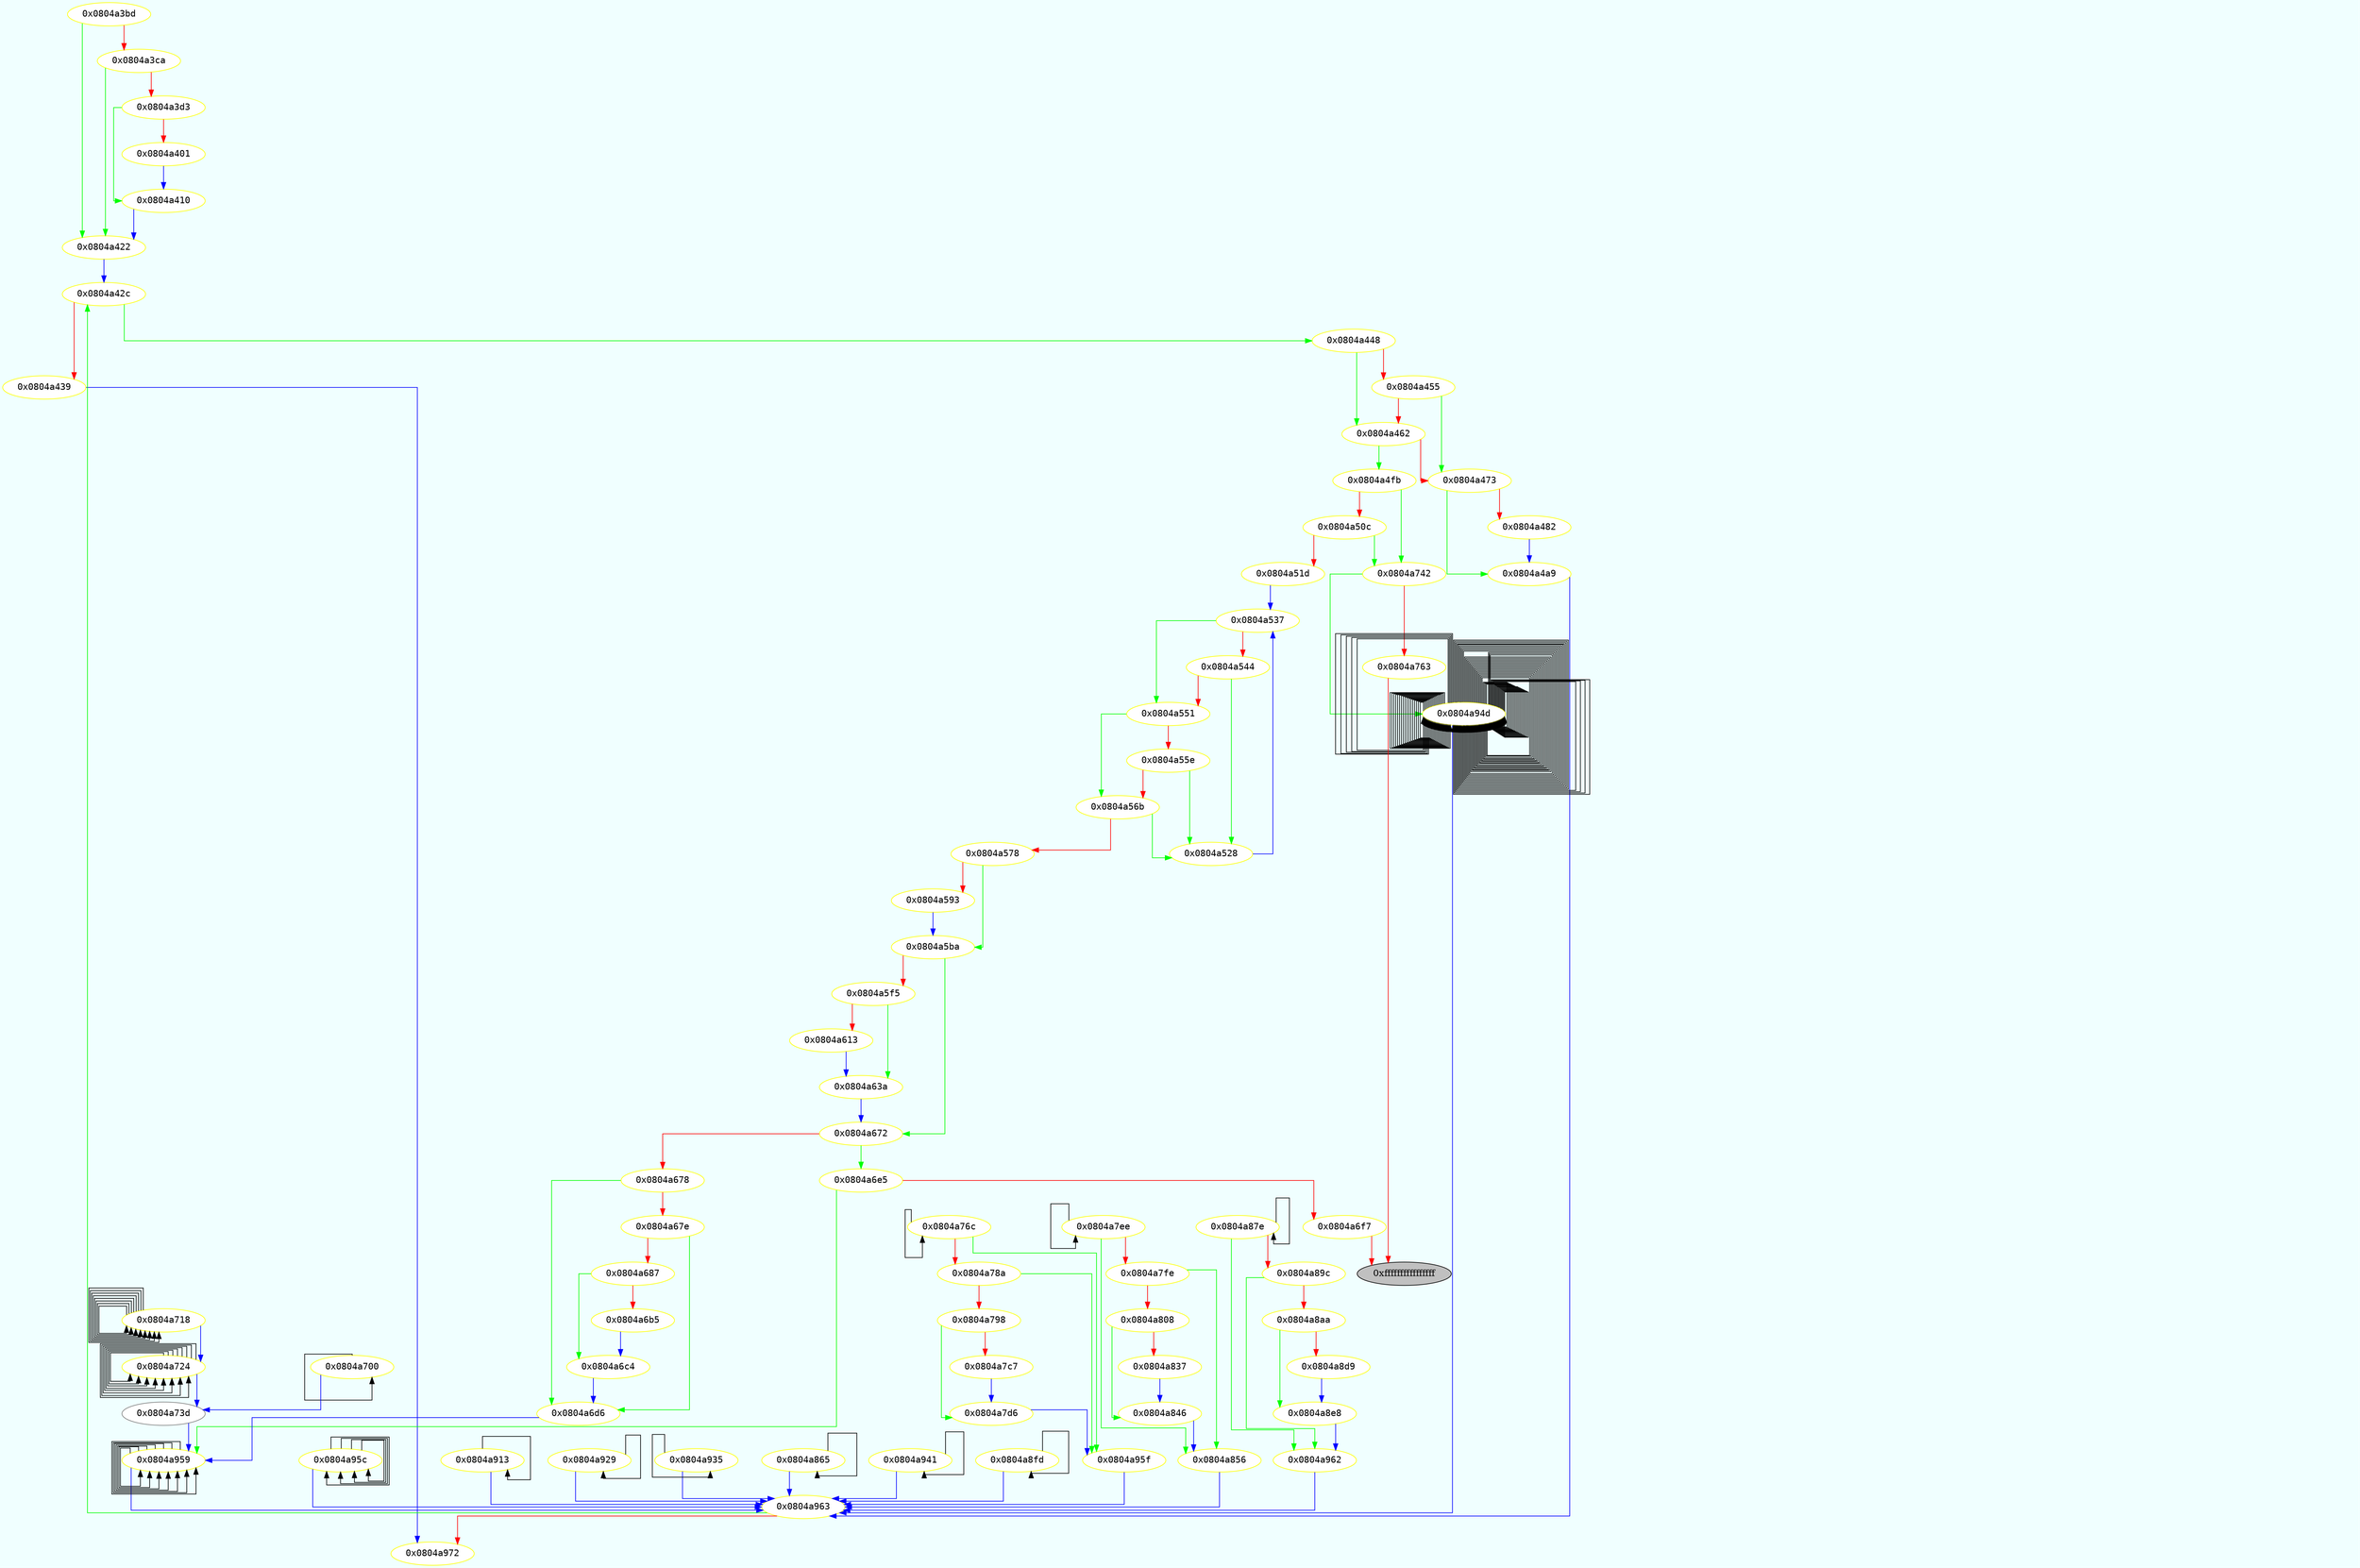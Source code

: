 digraph code {
	graph [bgcolor=azure fontsize=8 fontname="Courier" splines="ortho"];
	node [fillcolor=gray style=filled];
	edge [arrowhead="normal"];
	"0x0804a3bd" -> "0x0804a422" [color="green"];
	"0x0804a3bd" -> "0x0804a3ca" [color="red"];
	"0x0804a3bd" [URL="sym.next_token/0x0804a3bd", fillcolor="white",color="yellow", fontname="Courier",label="0x0804a3bd"]
	"0x0804a3ca" -> "0x0804a422" [color="green"];
	"0x0804a3ca" -> "0x0804a3d3" [color="red"];
	"0x0804a3ca" [URL="sym.next_token/0x0804a3ca", fillcolor="white",color="yellow", fontname="Courier",label="0x0804a3ca"]
	"0x0804a3d3" -> "0x0804a410" [color="green"];
	"0x0804a3d3" -> "0x0804a401" [color="red"];
	"0x0804a3d3" [URL="sym.next_token/0x0804a3d3", fillcolor="white",color="yellow", fontname="Courier",label="0x0804a3d3"]
	"0x0804a401" -> "0x0804a410" [color="blue"];
	"0x0804a401" [URL="sym.next_token/0x0804a401", fillcolor="white",color="yellow", fontname="Courier",label="0x0804a401"]
	"0x0804a410" -> "0x0804a422" [color="blue"];
	"0x0804a410" [URL="sym.next_token/0x0804a410", fillcolor="white",color="yellow", fontname="Courier",label="0x0804a410"]
	"0x0804a422" -> "0x0804a42c" [color="blue"];
	"0x0804a422" [URL="sym.next_token/0x0804a422", fillcolor="white",color="yellow", fontname="Courier",label="0x0804a422"]
	"0x0804a42c" -> "0x0804a448" [color="green"];
	"0x0804a42c" -> "0x0804a439" [color="red"];
	"0x0804a42c" [URL="sym.next_token/0x0804a42c", fillcolor="white",color="yellow", fontname="Courier",label="0x0804a42c"]
	"0x0804a439" -> "0x0804a972" [color="blue"];
	"0x0804a439" [URL="sym.next_token/0x0804a439", fillcolor="white",color="yellow", fontname="Courier",label="0x0804a439"]
	"0x0804a448" -> "0x0804a462" [color="green"];
	"0x0804a448" -> "0x0804a455" [color="red"];
	"0x0804a448" [URL="sym.next_token/0x0804a448", fillcolor="white",color="yellow", fontname="Courier",label="0x0804a448"]
	"0x0804a455" -> "0x0804a473" [color="green"];
	"0x0804a455" -> "0x0804a462" [color="red"];
	"0x0804a455" [URL="sym.next_token/0x0804a455", fillcolor="white",color="yellow", fontname="Courier",label="0x0804a455"]
	"0x0804a462" -> "0x0804a4fb" [color="green"];
	"0x0804a462" -> "0x0804a473" [color="red"];
	"0x0804a462" [URL="sym.next_token/0x0804a462", fillcolor="white",color="yellow", fontname="Courier",label="0x0804a462"]
	"0x0804a473" -> "0x0804a4a9" [color="green"];
	"0x0804a473" -> "0x0804a482" [color="red"];
	"0x0804a473" [URL="sym.next_token/0x0804a473", fillcolor="white",color="yellow", fontname="Courier",label="0x0804a473"]
	"0x0804a482" -> "0x0804a4a9" [color="blue"];
	"0x0804a482" [URL="sym.next_token/0x0804a482", fillcolor="white",color="yellow", fontname="Courier",label="0x0804a482"]
	"0x0804a4a9" -> "0x0804a963" [color="blue"];
	"0x0804a4a9" [URL="sym.next_token/0x0804a4a9", fillcolor="white",color="yellow", fontname="Courier",label="0x0804a4a9"]
	"0x0804a4fb" -> "0x0804a742" [color="green"];
	"0x0804a4fb" -> "0x0804a50c" [color="red"];
	"0x0804a4fb" [URL="sym.next_token/0x0804a4fb", fillcolor="white",color="yellow", fontname="Courier",label="0x0804a4fb"]
	"0x0804a50c" -> "0x0804a742" [color="green"];
	"0x0804a50c" -> "0x0804a51d" [color="red"];
	"0x0804a50c" [URL="sym.next_token/0x0804a50c", fillcolor="white",color="yellow", fontname="Courier",label="0x0804a50c"]
	"0x0804a51d" -> "0x0804a537" [color="blue"];
	"0x0804a51d" [URL="sym.next_token/0x0804a51d", fillcolor="white",color="yellow", fontname="Courier",label="0x0804a51d"]
	"0x0804a528" -> "0x0804a537" [color="blue"];
	"0x0804a528" [URL="sym.next_token/0x0804a528", fillcolor="white",color="yellow", fontname="Courier",label="0x0804a528"]
	"0x0804a537" -> "0x0804a551" [color="green"];
	"0x0804a537" -> "0x0804a544" [color="red"];
	"0x0804a537" [URL="sym.next_token/0x0804a537", fillcolor="white",color="yellow", fontname="Courier",label="0x0804a537"]
	"0x0804a544" -> "0x0804a528" [color="green"];
	"0x0804a544" -> "0x0804a551" [color="red"];
	"0x0804a544" [URL="sym.next_token/0x0804a544", fillcolor="white",color="yellow", fontname="Courier",label="0x0804a544"]
	"0x0804a551" -> "0x0804a56b" [color="green"];
	"0x0804a551" -> "0x0804a55e" [color="red"];
	"0x0804a551" [URL="sym.next_token/0x0804a551", fillcolor="white",color="yellow", fontname="Courier",label="0x0804a551"]
	"0x0804a55e" -> "0x0804a528" [color="green"];
	"0x0804a55e" -> "0x0804a56b" [color="red"];
	"0x0804a55e" [URL="sym.next_token/0x0804a55e", fillcolor="white",color="yellow", fontname="Courier",label="0x0804a55e"]
	"0x0804a56b" -> "0x0804a528" [color="green"];
	"0x0804a56b" -> "0x0804a578" [color="red"];
	"0x0804a56b" [URL="sym.next_token/0x0804a56b", fillcolor="white",color="yellow", fontname="Courier",label="0x0804a56b"]
	"0x0804a578" -> "0x0804a5ba" [color="green"];
	"0x0804a578" -> "0x0804a593" [color="red"];
	"0x0804a578" [URL="sym.next_token/0x0804a578", fillcolor="white",color="yellow", fontname="Courier",label="0x0804a578"]
	"0x0804a593" -> "0x0804a5ba" [color="blue"];
	"0x0804a593" [URL="sym.next_token/0x0804a593", fillcolor="white",color="yellow", fontname="Courier",label="0x0804a593"]
	"0x0804a5ba" -> "0x0804a672" [color="green"];
	"0x0804a5ba" -> "0x0804a5f5" [color="red"];
	"0x0804a5ba" [URL="sym.next_token/0x0804a5ba", fillcolor="white",color="yellow", fontname="Courier",label="0x0804a5ba"]
	"0x0804a5f5" -> "0x0804a63a" [color="green"];
	"0x0804a5f5" -> "0x0804a613" [color="red"];
	"0x0804a5f5" [URL="sym.next_token/0x0804a5f5", fillcolor="white",color="yellow", fontname="Courier",label="0x0804a5f5"]
	"0x0804a613" -> "0x0804a63a" [color="blue"];
	"0x0804a613" [URL="sym.next_token/0x0804a613", fillcolor="white",color="yellow", fontname="Courier",label="0x0804a613"]
	"0x0804a63a" -> "0x0804a672" [color="blue"];
	"0x0804a63a" [URL="sym.next_token/0x0804a63a", fillcolor="white",color="yellow", fontname="Courier",label="0x0804a63a"]
	"0x0804a672" -> "0x0804a6e5" [color="green"];
	"0x0804a672" -> "0x0804a678" [color="red"];
	"0x0804a672" [URL="sym.next_token/0x0804a672", fillcolor="white",color="yellow", fontname="Courier",label="0x0804a672"]
	"0x0804a678" -> "0x0804a6d6" [color="green"];
	"0x0804a678" -> "0x0804a67e" [color="red"];
	"0x0804a678" [URL="sym.next_token/0x0804a678", fillcolor="white",color="yellow", fontname="Courier",label="0x0804a678"]
	"0x0804a67e" -> "0x0804a6d6" [color="green"];
	"0x0804a67e" -> "0x0804a687" [color="red"];
	"0x0804a67e" [URL="sym.next_token/0x0804a67e", fillcolor="white",color="yellow", fontname="Courier",label="0x0804a67e"]
	"0x0804a687" -> "0x0804a6c4" [color="green"];
	"0x0804a687" -> "0x0804a6b5" [color="red"];
	"0x0804a687" [URL="sym.next_token/0x0804a687", fillcolor="white",color="yellow", fontname="Courier",label="0x0804a687"]
	"0x0804a6b5" -> "0x0804a6c4" [color="blue"];
	"0x0804a6b5" [URL="sym.next_token/0x0804a6b5", fillcolor="white",color="yellow", fontname="Courier",label="0x0804a6b5"]
	"0x0804a6c4" -> "0x0804a6d6" [color="blue"];
	"0x0804a6c4" [URL="sym.next_token/0x0804a6c4", fillcolor="white",color="yellow", fontname="Courier",label="0x0804a6c4"]
	"0x0804a6d6" -> "0x0804a959" [color="blue"];
	"0x0804a6d6" [URL="sym.next_token/0x0804a6d6", fillcolor="white",color="yellow", fontname="Courier",label="0x0804a6d6"]
	"0x0804a6e5" -> "0x0804a959" [color="green"];
	"0x0804a6e5" -> "0x0804a6f7" [color="red"];
	"0x0804a6e5" [URL="sym.next_token/0x0804a6e5", fillcolor="white",color="yellow", fontname="Courier",label="0x0804a6e5"]
	"0x0804a6f7" -> "0xffffffffffffffff" [color="red"];
	"0x0804a700" -> "0x0804a700" [color2="red"];
	"0x0804a959" -> "0x0804a959" [color2="red"];
	"0x0804a959" -> "0x0804a959" [color2="red"];
	"0x0804a959" -> "0x0804a959" [color2="red"];
	"0x0804a959" -> "0x0804a959" [color2="red"];
	"0x0804a959" -> "0x0804a959" [color2="red"];
	"0x0804a959" -> "0x0804a959" [color2="red"];
	"0x0804a959" -> "0x0804a959" [color2="red"];
	"0x0804a724" -> "0x0804a724" [color2="red"];
	"0x0804a724" -> "0x0804a724" [color2="red"];
	"0x0804a724" -> "0x0804a724" [color2="red"];
	"0x0804a724" -> "0x0804a724" [color2="red"];
	"0x0804a724" -> "0x0804a724" [color2="red"];
	"0x0804a724" -> "0x0804a724" [color2="red"];
	"0x0804a724" -> "0x0804a724" [color2="red"];
	"0x0804a724" -> "0x0804a724" [color2="red"];
	"0x0804a718" -> "0x0804a718" [color2="red"];
	"0x0804a718" -> "0x0804a718" [color2="red"];
	"0x0804a718" -> "0x0804a718" [color2="red"];
	"0x0804a718" -> "0x0804a718" [color2="red"];
	"0x0804a718" -> "0x0804a718" [color2="red"];
	"0x0804a718" -> "0x0804a718" [color2="red"];
	"0x0804a718" -> "0x0804a718" [color2="red"];
	"0x0804a718" -> "0x0804a718" [color2="red"];
	"0x0804a6f7" [URL="sym.next_token/0x0804a6f7", fillcolor="white",color="yellow", fontname="Courier",label="0x0804a6f7"]
	"0x0804a700" -> "0x0804a73d" [color="blue"];
	"0x0804a700" [URL="sym.next_token/0x0804a700", fillcolor="white",color="yellow", fontname="Courier",label="0x0804a700"]
	"0x0804a718" -> "0x0804a724" [color="blue"];
	"0x0804a718" [URL="sym.next_token/0x0804a718", fillcolor="white",color="yellow", fontname="Courier",label="0x0804a718"]
	"0x0804a724" -> "0x0804a73d" [color="blue"];
	"0x0804a724" [URL="sym.next_token/0x0804a724", fillcolor="white",color="yellow", fontname="Courier",label="0x0804a724"]
	"0x0804a73d" -> "0x0804a959" [color="blue"];
	"0x0804a73d" [URL="sym.next_token/0x0804a73d", fillcolor="white",color="#7f7f7f", fontname="Courier",label="0x0804a73d"]
	"0x0804a742" -> "0x0804a94d" [color="green"];
	"0x0804a742" -> "0x0804a763" [color="red"];
	"0x0804a742" [URL="sym.next_token/0x0804a742", fillcolor="white",color="yellow", fontname="Courier",label="0x0804a742"]
	"0x0804a763" -> "0xffffffffffffffff" [color="red"];
	"0x0804a95c" -> "0x0804a95c" [color2="red"];
	"0x0804a95c" -> "0x0804a95c" [color2="red"];
	"0x0804a94d" -> "0x0804a94d" [color2="red"];
	"0x0804a94d" -> "0x0804a94d" [color2="red"];
	"0x0804a95c" -> "0x0804a95c" [color2="red"];
	"0x0804a94d" -> "0x0804a94d" [color2="red"];
	"0x0804a94d" -> "0x0804a94d" [color2="red"];
	"0x0804a94d" -> "0x0804a94d" [color2="red"];
	"0x0804a94d" -> "0x0804a94d" [color2="red"];
	"0x0804a94d" -> "0x0804a94d" [color2="red"];
	"0x0804a94d" -> "0x0804a94d" [color2="red"];
	"0x0804a94d" -> "0x0804a94d" [color2="red"];
	"0x0804a94d" -> "0x0804a94d" [color2="red"];
	"0x0804a94d" -> "0x0804a94d" [color2="red"];
	"0x0804a94d" -> "0x0804a94d" [color2="red"];
	"0x0804a94d" -> "0x0804a94d" [color2="red"];
	"0x0804a94d" -> "0x0804a94d" [color2="red"];
	"0x0804a94d" -> "0x0804a94d" [color2="red"];
	"0x0804a94d" -> "0x0804a94d" [color2="red"];
	"0x0804a94d" -> "0x0804a94d" [color2="red"];
	"0x0804a94d" -> "0x0804a94d" [color2="red"];
	"0x0804a94d" -> "0x0804a94d" [color2="red"];
	"0x0804a94d" -> "0x0804a94d" [color2="red"];
	"0x0804a95c" -> "0x0804a95c" [color2="red"];
	"0x0804a94d" -> "0x0804a94d" [color2="red"];
	"0x0804a94d" -> "0x0804a94d" [color2="red"];
	"0x0804a94d" -> "0x0804a94d" [color2="red"];
	"0x0804a94d" -> "0x0804a94d" [color2="red"];
	"0x0804a913" -> "0x0804a913" [color2="red"];
	"0x0804a94d" -> "0x0804a94d" [color2="red"];
	"0x0804a94d" -> "0x0804a94d" [color2="red"];
	"0x0804a929" -> "0x0804a929" [color2="red"];
	"0x0804a935" -> "0x0804a935" [color2="red"];
	"0x0804a865" -> "0x0804a865" [color2="red"];
	"0x0804a76c" -> "0x0804a76c" [color2="red"];
	"0x0804a941" -> "0x0804a941" [color2="red"];
	"0x0804a7ee" -> "0x0804a7ee" [color2="red"];
	"0x0804a94d" -> "0x0804a94d" [color2="red"];
	"0x0804a87e" -> "0x0804a87e" [color2="red"];
	"0x0804a94d" -> "0x0804a94d" [color2="red"];
	"0x0804a94d" -> "0x0804a94d" [color2="red"];
	"0x0804a94d" -> "0x0804a94d" [color2="red"];
	"0x0804a94d" -> "0x0804a94d" [color2="red"];
	"0x0804a94d" -> "0x0804a94d" [color2="red"];
	"0x0804a94d" -> "0x0804a94d" [color2="red"];
	"0x0804a94d" -> "0x0804a94d" [color2="red"];
	"0x0804a94d" -> "0x0804a94d" [color2="red"];
	"0x0804a94d" -> "0x0804a94d" [color2="red"];
	"0x0804a94d" -> "0x0804a94d" [color2="red"];
	"0x0804a94d" -> "0x0804a94d" [color2="red"];
	"0x0804a94d" -> "0x0804a94d" [color2="red"];
	"0x0804a94d" -> "0x0804a94d" [color2="red"];
	"0x0804a94d" -> "0x0804a94d" [color2="red"];
	"0x0804a94d" -> "0x0804a94d" [color2="red"];
	"0x0804a94d" -> "0x0804a94d" [color2="red"];
	"0x0804a94d" -> "0x0804a94d" [color2="red"];
	"0x0804a94d" -> "0x0804a94d" [color2="red"];
	"0x0804a94d" -> "0x0804a94d" [color2="red"];
	"0x0804a94d" -> "0x0804a94d" [color2="red"];
	"0x0804a94d" -> "0x0804a94d" [color2="red"];
	"0x0804a94d" -> "0x0804a94d" [color2="red"];
	"0x0804a94d" -> "0x0804a94d" [color2="red"];
	"0x0804a94d" -> "0x0804a94d" [color2="red"];
	"0x0804a94d" -> "0x0804a94d" [color2="red"];
	"0x0804a94d" -> "0x0804a94d" [color2="red"];
	"0x0804a94d" -> "0x0804a94d" [color2="red"];
	"0x0804a94d" -> "0x0804a94d" [color2="red"];
	"0x0804a94d" -> "0x0804a94d" [color2="red"];
	"0x0804a94d" -> "0x0804a94d" [color2="red"];
	"0x0804a94d" -> "0x0804a94d" [color2="red"];
	"0x0804a94d" -> "0x0804a94d" [color2="red"];
	"0x0804a94d" -> "0x0804a94d" [color2="red"];
	"0x0804a94d" -> "0x0804a94d" [color2="red"];
	"0x0804a94d" -> "0x0804a94d" [color2="red"];
	"0x0804a94d" -> "0x0804a94d" [color2="red"];
	"0x0804a94d" -> "0x0804a94d" [color2="red"];
	"0x0804a94d" -> "0x0804a94d" [color2="red"];
	"0x0804a94d" -> "0x0804a94d" [color2="red"];
	"0x0804a94d" -> "0x0804a94d" [color2="red"];
	"0x0804a94d" -> "0x0804a94d" [color2="red"];
	"0x0804a94d" -> "0x0804a94d" [color2="red"];
	"0x0804a94d" -> "0x0804a94d" [color2="red"];
	"0x0804a94d" -> "0x0804a94d" [color2="red"];
	"0x0804a94d" -> "0x0804a94d" [color2="red"];
	"0x0804a94d" -> "0x0804a94d" [color2="red"];
	"0x0804a8fd" -> "0x0804a8fd" [color2="red"];
	"0x0804a763" [URL="sym.next_token/0x0804a763", fillcolor="white",color="yellow", fontname="Courier",label="0x0804a763"]
	"0x0804a76c" -> "0x0804a95f" [color="green"];
	"0x0804a76c" -> "0x0804a78a" [color="red"];
	"0x0804a76c" [URL="sym.next_token/0x0804a76c", fillcolor="white",color="yellow", fontname="Courier",label="0x0804a76c"]
	"0x0804a78a" -> "0x0804a95f" [color="green"];
	"0x0804a78a" -> "0x0804a798" [color="red"];
	"0x0804a78a" [URL="sym.next_token/0x0804a78a", fillcolor="white",color="yellow", fontname="Courier",label="0x0804a78a"]
	"0x0804a798" -> "0x0804a7d6" [color="green"];
	"0x0804a798" -> "0x0804a7c7" [color="red"];
	"0x0804a798" [URL="sym.next_token/0x0804a798", fillcolor="white",color="yellow", fontname="Courier",label="0x0804a798"]
	"0x0804a7c7" -> "0x0804a7d6" [color="blue"];
	"0x0804a7c7" [URL="sym.next_token/0x0804a7c7", fillcolor="white",color="yellow", fontname="Courier",label="0x0804a7c7"]
	"0x0804a7d6" -> "0x0804a95f" [color="blue"];
	"0x0804a7d6" [URL="sym.next_token/0x0804a7d6", fillcolor="white",color="yellow", fontname="Courier",label="0x0804a7d6"]
	"0x0804a7ee" -> "0x0804a856" [color="green"];
	"0x0804a7ee" -> "0x0804a7fe" [color="red"];
	"0x0804a7ee" [URL="sym.next_token/0x0804a7ee", fillcolor="white",color="yellow", fontname="Courier",label="0x0804a7ee"]
	"0x0804a7fe" -> "0x0804a856" [color="green"];
	"0x0804a7fe" -> "0x0804a808" [color="red"];
	"0x0804a7fe" [URL="sym.next_token/0x0804a7fe", fillcolor="white",color="yellow", fontname="Courier",label="0x0804a7fe"]
	"0x0804a808" -> "0x0804a846" [color="green"];
	"0x0804a808" -> "0x0804a837" [color="red"];
	"0x0804a808" [URL="sym.next_token/0x0804a808", fillcolor="white",color="yellow", fontname="Courier",label="0x0804a808"]
	"0x0804a837" -> "0x0804a846" [color="blue"];
	"0x0804a837" [URL="sym.next_token/0x0804a837", fillcolor="white",color="yellow", fontname="Courier",label="0x0804a837"]
	"0x0804a846" -> "0x0804a856" [color="blue"];
	"0x0804a846" [URL="sym.next_token/0x0804a846", fillcolor="white",color="yellow", fontname="Courier",label="0x0804a846"]
	"0x0804a856" -> "0x0804a963" [color="blue"];
	"0x0804a856" [URL="sym.next_token/0x0804a856", fillcolor="white",color="yellow", fontname="Courier",label="0x0804a856"]
	"0x0804a865" -> "0x0804a963" [color="blue"];
	"0x0804a865" [URL="sym.next_token/0x0804a865", fillcolor="white",color="yellow", fontname="Courier",label="0x0804a865"]
	"0x0804a87e" -> "0x0804a962" [color="green"];
	"0x0804a87e" -> "0x0804a89c" [color="red"];
	"0x0804a87e" [URL="sym.next_token/0x0804a87e", fillcolor="white",color="yellow", fontname="Courier",label="0x0804a87e"]
	"0x0804a89c" -> "0x0804a962" [color="green"];
	"0x0804a89c" -> "0x0804a8aa" [color="red"];
	"0x0804a89c" [URL="sym.next_token/0x0804a89c", fillcolor="white",color="yellow", fontname="Courier",label="0x0804a89c"]
	"0x0804a8aa" -> "0x0804a8e8" [color="green"];
	"0x0804a8aa" -> "0x0804a8d9" [color="red"];
	"0x0804a8aa" [URL="sym.next_token/0x0804a8aa", fillcolor="white",color="yellow", fontname="Courier",label="0x0804a8aa"]
	"0x0804a8d9" -> "0x0804a8e8" [color="blue"];
	"0x0804a8d9" [URL="sym.next_token/0x0804a8d9", fillcolor="white",color="yellow", fontname="Courier",label="0x0804a8d9"]
	"0x0804a8e8" -> "0x0804a962" [color="blue"];
	"0x0804a8e8" [URL="sym.next_token/0x0804a8e8", fillcolor="white",color="yellow", fontname="Courier",label="0x0804a8e8"]
	"0x0804a8fd" -> "0x0804a963" [color="blue"];
	"0x0804a8fd" [URL="sym.next_token/0x0804a8fd", fillcolor="white",color="yellow", fontname="Courier",label="0x0804a8fd"]
	"0x0804a913" -> "0x0804a963" [color="blue"];
	"0x0804a913" [URL="sym.next_token/0x0804a913", fillcolor="white",color="yellow", fontname="Courier",label="0x0804a913"]
	"0x0804a929" -> "0x0804a963" [color="blue"];
	"0x0804a929" [URL="sym.next_token/0x0804a929", fillcolor="white",color="yellow", fontname="Courier",label="0x0804a929"]
	"0x0804a935" -> "0x0804a963" [color="blue"];
	"0x0804a935" [URL="sym.next_token/0x0804a935", fillcolor="white",color="yellow", fontname="Courier",label="0x0804a935"]
	"0x0804a941" -> "0x0804a963" [color="blue"];
	"0x0804a941" [URL="sym.next_token/0x0804a941", fillcolor="white",color="yellow", fontname="Courier",label="0x0804a941"]
	"0x0804a94d" -> "0x0804a963" [color="blue"];
	"0x0804a94d" [URL="sym.next_token/0x0804a94d", fillcolor="white",color="yellow", fontname="Courier",label="0x0804a94d"]
	"0x0804a959" -> "0x0804a963" [color="blue"];
	"0x0804a959" [URL="sym.next_token/0x0804a959", fillcolor="white",color="yellow", fontname="Courier",label="0x0804a959"]
	"0x0804a95c" -> "0x0804a963" [color="blue"];
	"0x0804a95c" [URL="sym.next_token/0x0804a95c", fillcolor="white",color="yellow", fontname="Courier",label="0x0804a95c"]
	"0x0804a95f" -> "0x0804a963" [color="blue"];
	"0x0804a95f" [URL="sym.next_token/0x0804a95f", fillcolor="white",color="yellow", fontname="Courier",label="0x0804a95f"]
	"0x0804a962" -> "0x0804a963" [color="blue"];
	"0x0804a962" [URL="sym.next_token/0x0804a962", fillcolor="white",color="yellow", fontname="Courier",label="0x0804a962"]
	"0x0804a963" -> "0x0804a42c" [color="green"];
	"0x0804a963" -> "0x0804a972" [color="red"];
	"0x0804a963" [URL="sym.next_token/0x0804a963", fillcolor="white",color="yellow", fontname="Courier",label="0x0804a963"]
	"0x0804a972" [URL="sym.next_token/0x0804a972", fillcolor="white",color="yellow", fontname="Courier",label="0x0804a972"]
}
